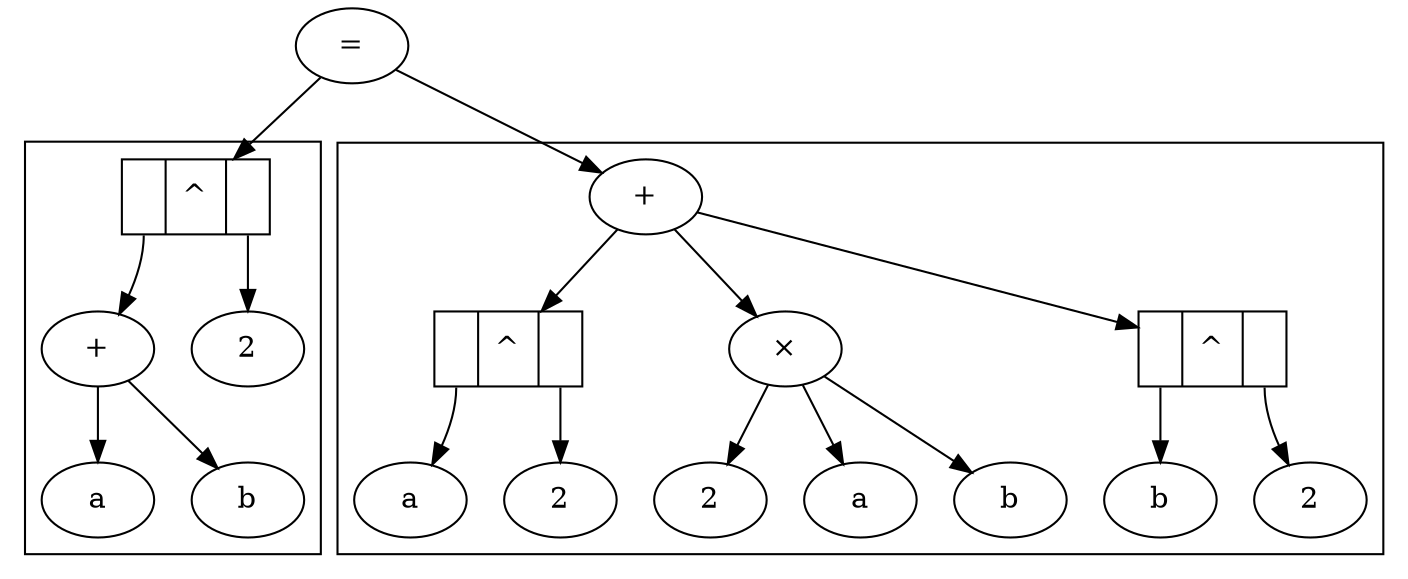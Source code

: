 strict digraph freshmanDream {
pow1, pow2, pow3 [shape=record, label="<0>|^|<1>"];
a1, a2, a3 [label="a"];
b1, b2, b3 [label="b"];
two1, two2, two3, two4 [label="2"];
plus1,plus2 [label="+", ordering="out"];
times [label="&times;", ordering="out"];
eq [label="="];

eq -> {pow1, plus2};

subgraph cluster0 {
pow1:0 -> plus1 -> {a1, b1};
pow1:1 -> two1;
}

subgraph cluster1 {
plus2 -> pow2;
plus2 -> times;
plus2 -> pow3;
pow2:0 -> a2;
pow2:1 -> two2;
times -> two3;
times -> a3;
times -> b2;
pow3:0 -> b3;
pow3:1 -> two4;
}
}
